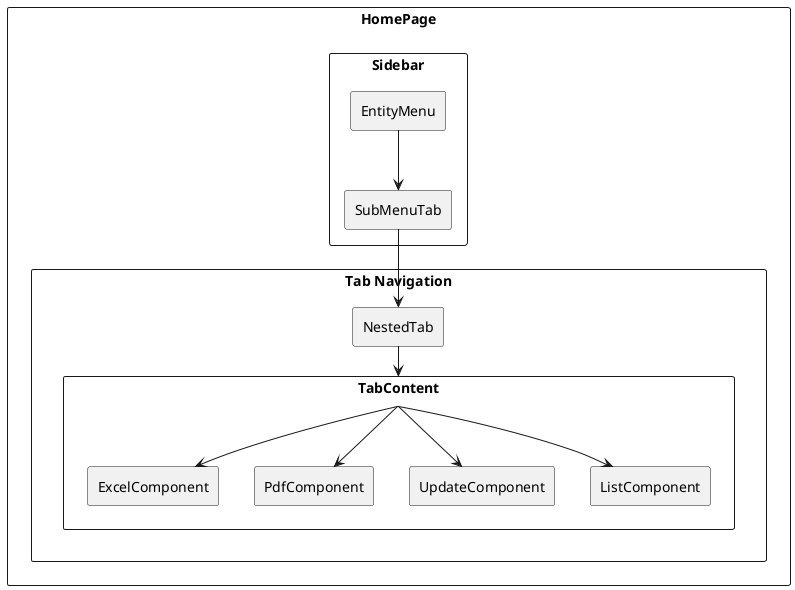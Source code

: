 @startuml
skinparam packageStyle rectangle
skinparam shadowing false
skinparam componentStyle rectangle

package "HomePage" {

    package "Sidebar" {
        [EntityMenu]
        [EntityMenu] -down-> [SubMenuTab]
    }

    package "Tab Navigation" {
        [SubMenuTab] -down-> [NestedTab]
        [NestedTab] -down-> [TabContent]
    }

    package "TabContent" {
        [ListComponent] as ListC
        [UpdateComponent] as UpdateC
        [PdfComponent] as PdfC
        [ExcelComponent] as ExcelC
    }

    ' Relations
    [TabContent] -down-> ListC
    [TabContent] -down-> UpdateC
    [TabContent] -down-> PdfC
    [TabContent] -down-> ExcelC
}

@enduml
